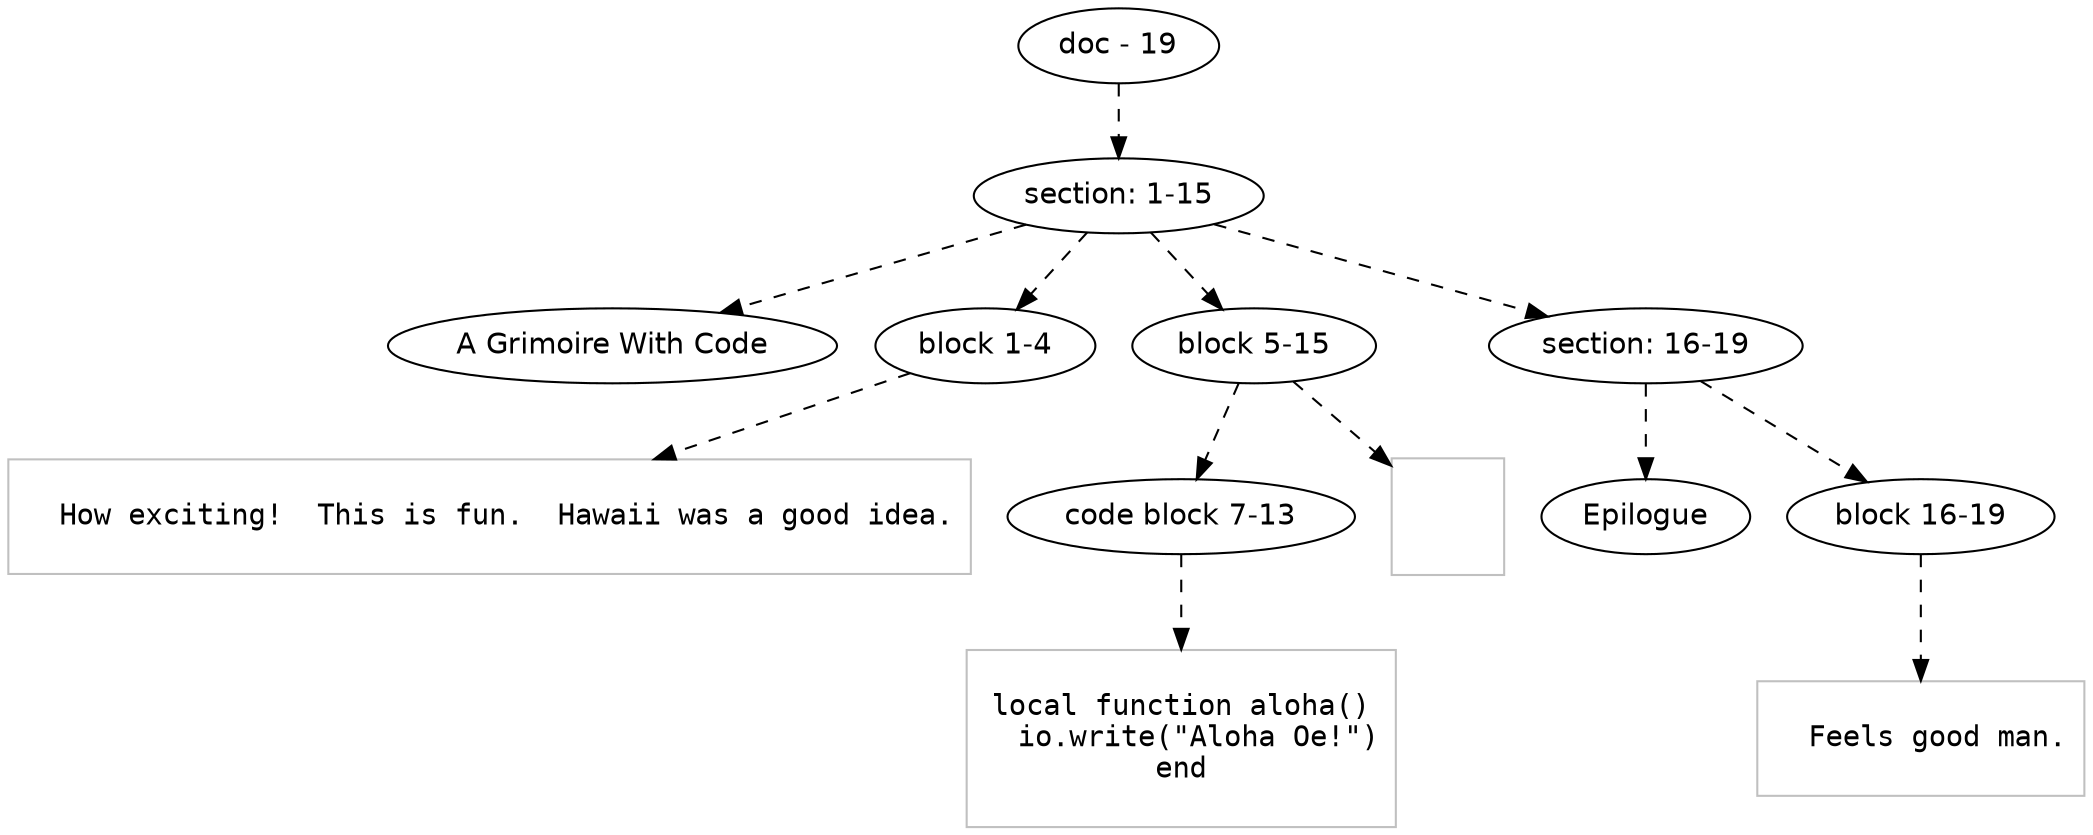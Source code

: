 digraph hierarchy {

node [fontname=Helvetica]
edge [style=dashed]

doc_0 [label="doc - 19"]

doc_0 -> { section_1}
{rank=same; section_1}

section_1 [label="section: 1-15"]

section_1 -> { header_2 block_3 block_4 section_5}
{rank=same; header_2 block_3 block_4 section_5}

header_2 [label="A Grimoire With Code"]
block_3 [label="block 1-4"]
block_4 [label="block 5-15"]
section_5 [label="section: 16-19"]


block_3 -> leaf_6
leaf_6  [color=Gray,shape=rectangle,fontname=Inconsolata,label="
  How exciting!  This is fun.  Hawaii was a good idea.

"]block_4 -> { codeblock_7}
{rank=same; codeblock_7}

codeblock_7 [label="code block 7-13"]


codeblock_7 -> leaf_8
leaf_8  [color=Gray,shape=rectangle,fontname=Inconsolata,label="
local function aloha()
  io.write(\"Aloha Oe!\")
end

"]
block_4 -> leaf_9
leaf_9  [color=Gray,shape=rectangle,fontname=Inconsolata,label="


"]section_5 -> { header_10 block_11}
{rank=same; header_10 block_11}

header_10 [label="Epilogue"]
block_11 [label="block 16-19"]


block_11 -> leaf_12
leaf_12  [color=Gray,shape=rectangle,fontname=Inconsolata,label="
  Feels good man.

"]
}
